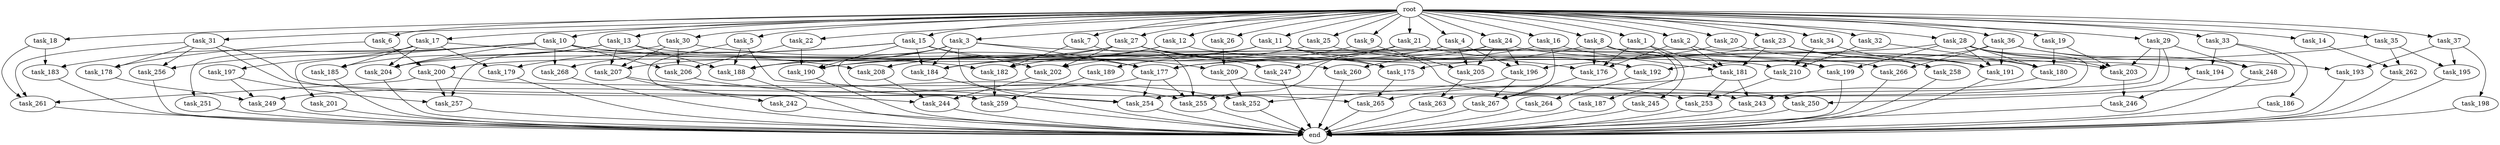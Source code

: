 digraph G {
  root [size="0.000000"];
  task_1 [size="1024.000000"];
  task_2 [size="1024.000000"];
  task_3 [size="1024.000000"];
  task_4 [size="1024.000000"];
  task_5 [size="1024.000000"];
  task_6 [size="1024.000000"];
  task_7 [size="1024.000000"];
  task_8 [size="1024.000000"];
  task_9 [size="1024.000000"];
  task_10 [size="1024.000000"];
  task_11 [size="1024.000000"];
  task_12 [size="1024.000000"];
  task_13 [size="1024.000000"];
  task_14 [size="1024.000000"];
  task_15 [size="1024.000000"];
  task_16 [size="1024.000000"];
  task_17 [size="1024.000000"];
  task_18 [size="1024.000000"];
  task_19 [size="1024.000000"];
  task_20 [size="1024.000000"];
  task_21 [size="1024.000000"];
  task_22 [size="1024.000000"];
  task_23 [size="1024.000000"];
  task_24 [size="1024.000000"];
  task_25 [size="1024.000000"];
  task_26 [size="1024.000000"];
  task_27 [size="1024.000000"];
  task_28 [size="1024.000000"];
  task_29 [size="1024.000000"];
  task_30 [size="1024.000000"];
  task_31 [size="1024.000000"];
  task_32 [size="1024.000000"];
  task_33 [size="1024.000000"];
  task_34 [size="1024.000000"];
  task_35 [size="1024.000000"];
  task_36 [size="1024.000000"];
  task_37 [size="1024.000000"];
  task_175 [size="1185410973696.000000"];
  task_176 [size="1022202216448.000000"];
  task_177 [size="2284922601472.000000"];
  task_178 [size="1005022347264.000000"];
  task_179 [size="352187318272.000000"];
  task_180 [size="1975684956160.000000"];
  task_181 [size="1297080123392.000000"];
  task_182 [size="1262720385024.000000"];
  task_183 [size="352187318272.000000"];
  task_184 [size="2241972928512.000000"];
  task_185 [size="446676598784.000000"];
  task_186 [size="77309411328.000000"];
  task_187 [size="420906795008.000000"];
  task_188 [size="2104533975040.000000"];
  task_189 [size="695784701952.000000"];
  task_190 [size="1365799600128.000000"];
  task_191 [size="1855425871872.000000"];
  task_192 [size="1417339207680.000000"];
  task_193 [size="214748364800.000000"];
  task_194 [size="936302870528.000000"];
  task_195 [size="292057776128.000000"];
  task_196 [size="1769526525952.000000"];
  task_197 [size="137438953472.000000"];
  task_198 [size="77309411328.000000"];
  task_199 [size="927712935936.000000"];
  task_200 [size="523986010112.000000"];
  task_201 [size="214748364800.000000"];
  task_202 [size="850403524608.000000"];
  task_203 [size="1632087572480.000000"];
  task_204 [size="1082331758592.000000"];
  task_205 [size="1632087572480.000000"];
  task_206 [size="944892805120.000000"];
  task_207 [size="1477468749824.000000"];
  task_208 [size="661424963584.000000"];
  task_209 [size="352187318272.000000"];
  task_210 [size="944892805120.000000"];
  task_242 [size="549755813888.000000"];
  task_243 [size="798863917056.000000"];
  task_244 [size="2104533975040.000000"];
  task_245 [size="77309411328.000000"];
  task_246 [size="1279900254208.000000"];
  task_247 [size="841813590016.000000"];
  task_248 [size="523986010112.000000"];
  task_249 [size="1649267441664.000000"];
  task_250 [size="111669149696.000000"];
  task_251 [size="137438953472.000000"];
  task_252 [size="661424963584.000000"];
  task_253 [size="798863917056.000000"];
  task_254 [size="1400159338496.000000"];
  task_255 [size="2345052143616.000000"];
  task_256 [size="910533066752.000000"];
  task_257 [size="893353197568.000000"];
  task_258 [size="730144440320.000000"];
  task_259 [size="1829656068096.000000"];
  task_260 [size="1279900254208.000000"];
  task_261 [size="867583393792.000000"];
  task_262 [size="635655159808.000000"];
  task_263 [size="386547056640.000000"];
  task_264 [size="695784701952.000000"];
  task_265 [size="1443109011456.000000"];
  task_266 [size="446676598784.000000"];
  task_267 [size="1056561954816.000000"];
  task_268 [size="429496729600.000000"];
  end [size="0.000000"];

  root -> task_1 [size="1.000000"];
  root -> task_2 [size="1.000000"];
  root -> task_3 [size="1.000000"];
  root -> task_4 [size="1.000000"];
  root -> task_5 [size="1.000000"];
  root -> task_6 [size="1.000000"];
  root -> task_7 [size="1.000000"];
  root -> task_8 [size="1.000000"];
  root -> task_9 [size="1.000000"];
  root -> task_10 [size="1.000000"];
  root -> task_11 [size="1.000000"];
  root -> task_12 [size="1.000000"];
  root -> task_13 [size="1.000000"];
  root -> task_14 [size="1.000000"];
  root -> task_15 [size="1.000000"];
  root -> task_16 [size="1.000000"];
  root -> task_17 [size="1.000000"];
  root -> task_18 [size="1.000000"];
  root -> task_19 [size="1.000000"];
  root -> task_20 [size="1.000000"];
  root -> task_21 [size="1.000000"];
  root -> task_22 [size="1.000000"];
  root -> task_23 [size="1.000000"];
  root -> task_24 [size="1.000000"];
  root -> task_25 [size="1.000000"];
  root -> task_26 [size="1.000000"];
  root -> task_27 [size="1.000000"];
  root -> task_28 [size="1.000000"];
  root -> task_29 [size="1.000000"];
  root -> task_30 [size="1.000000"];
  root -> task_31 [size="1.000000"];
  root -> task_32 [size="1.000000"];
  root -> task_33 [size="1.000000"];
  root -> task_34 [size="1.000000"];
  root -> task_35 [size="1.000000"];
  root -> task_36 [size="1.000000"];
  root -> task_37 [size="1.000000"];
  task_1 -> task_176 [size="75497472.000000"];
  task_1 -> task_181 [size="75497472.000000"];
  task_1 -> task_245 [size="75497472.000000"];
  task_2 -> task_176 [size="301989888.000000"];
  task_2 -> task_181 [size="301989888.000000"];
  task_2 -> task_199 [size="301989888.000000"];
  task_3 -> task_177 [size="838860800.000000"];
  task_3 -> task_184 [size="838860800.000000"];
  task_3 -> task_188 [size="838860800.000000"];
  task_3 -> task_191 [size="838860800.000000"];
  task_3 -> task_207 [size="838860800.000000"];
  task_3 -> task_259 [size="838860800.000000"];
  task_3 -> task_265 [size="838860800.000000"];
  task_4 -> task_189 [size="679477248.000000"];
  task_4 -> task_196 [size="679477248.000000"];
  task_4 -> task_205 [size="679477248.000000"];
  task_4 -> task_255 [size="679477248.000000"];
  task_5 -> task_188 [size="75497472.000000"];
  task_5 -> task_254 [size="75497472.000000"];
  task_5 -> task_259 [size="75497472.000000"];
  task_6 -> task_178 [size="301989888.000000"];
  task_6 -> task_200 [size="301989888.000000"];
  task_7 -> task_182 [size="536870912.000000"];
  task_7 -> task_255 [size="536870912.000000"];
  task_8 -> task_176 [size="411041792.000000"];
  task_8 -> task_177 [size="411041792.000000"];
  task_8 -> task_180 [size="411041792.000000"];
  task_8 -> task_187 [size="411041792.000000"];
  task_9 -> task_182 [size="75497472.000000"];
  task_9 -> task_205 [size="75497472.000000"];
  task_10 -> task_182 [size="209715200.000000"];
  task_10 -> task_183 [size="209715200.000000"];
  task_10 -> task_201 [size="209715200.000000"];
  task_10 -> task_204 [size="209715200.000000"];
  task_10 -> task_206 [size="209715200.000000"];
  task_10 -> task_210 [size="209715200.000000"];
  task_10 -> task_256 [size="209715200.000000"];
  task_10 -> task_268 [size="209715200.000000"];
  task_11 -> task_175 [size="209715200.000000"];
  task_11 -> task_176 [size="209715200.000000"];
  task_11 -> task_200 [size="209715200.000000"];
  task_11 -> task_208 [size="209715200.000000"];
  task_11 -> task_243 [size="209715200.000000"];
  task_12 -> task_184 [size="301989888.000000"];
  task_12 -> task_208 [size="301989888.000000"];
  task_12 -> task_266 [size="301989888.000000"];
  task_13 -> task_185 [size="301989888.000000"];
  task_13 -> task_188 [size="301989888.000000"];
  task_13 -> task_199 [size="301989888.000000"];
  task_13 -> task_204 [size="301989888.000000"];
  task_13 -> task_207 [size="301989888.000000"];
  task_14 -> task_262 [size="411041792.000000"];
  task_15 -> task_179 [size="209715200.000000"];
  task_15 -> task_184 [size="209715200.000000"];
  task_15 -> task_190 [size="209715200.000000"];
  task_15 -> task_202 [size="209715200.000000"];
  task_15 -> task_209 [size="209715200.000000"];
  task_15 -> task_268 [size="209715200.000000"];
  task_16 -> task_181 [size="209715200.000000"];
  task_16 -> task_202 [size="209715200.000000"];
  task_16 -> task_267 [size="209715200.000000"];
  task_17 -> task_179 [size="134217728.000000"];
  task_17 -> task_185 [size="134217728.000000"];
  task_17 -> task_197 [size="134217728.000000"];
  task_17 -> task_204 [size="134217728.000000"];
  task_17 -> task_208 [size="134217728.000000"];
  task_17 -> task_251 [size="134217728.000000"];
  task_18 -> task_183 [size="134217728.000000"];
  task_18 -> task_261 [size="134217728.000000"];
  task_19 -> task_180 [size="536870912.000000"];
  task_19 -> task_203 [size="536870912.000000"];
  task_20 -> task_175 [size="536870912.000000"];
  task_20 -> task_191 [size="536870912.000000"];
  task_21 -> task_182 [size="411041792.000000"];
  task_21 -> task_192 [size="411041792.000000"];
  task_21 -> task_247 [size="411041792.000000"];
  task_22 -> task_190 [size="411041792.000000"];
  task_22 -> task_206 [size="411041792.000000"];
  task_23 -> task_177 [size="679477248.000000"];
  task_23 -> task_181 [size="679477248.000000"];
  task_23 -> task_203 [size="679477248.000000"];
  task_23 -> task_258 [size="679477248.000000"];
  task_24 -> task_188 [size="838860800.000000"];
  task_24 -> task_194 [size="838860800.000000"];
  task_24 -> task_196 [size="838860800.000000"];
  task_24 -> task_205 [size="838860800.000000"];
  task_24 -> task_260 [size="838860800.000000"];
  task_25 -> task_184 [size="838860800.000000"];
  task_25 -> task_192 [size="838860800.000000"];
  task_26 -> task_209 [size="134217728.000000"];
  task_27 -> task_175 [size="411041792.000000"];
  task_27 -> task_190 [size="411041792.000000"];
  task_27 -> task_202 [size="411041792.000000"];
  task_27 -> task_204 [size="411041792.000000"];
  task_27 -> task_247 [size="411041792.000000"];
  task_27 -> task_260 [size="411041792.000000"];
  task_28 -> task_180 [size="301989888.000000"];
  task_28 -> task_190 [size="301989888.000000"];
  task_28 -> task_191 [size="301989888.000000"];
  task_28 -> task_199 [size="301989888.000000"];
  task_28 -> task_203 [size="301989888.000000"];
  task_28 -> task_248 [size="301989888.000000"];
  task_28 -> task_263 [size="301989888.000000"];
  task_29 -> task_203 [size="75497472.000000"];
  task_29 -> task_248 [size="75497472.000000"];
  task_29 -> task_254 [size="75497472.000000"];
  task_29 -> task_267 [size="75497472.000000"];
  task_30 -> task_177 [size="301989888.000000"];
  task_30 -> task_206 [size="301989888.000000"];
  task_30 -> task_207 [size="301989888.000000"];
  task_30 -> task_257 [size="301989888.000000"];
  task_31 -> task_178 [size="679477248.000000"];
  task_31 -> task_244 [size="679477248.000000"];
  task_31 -> task_254 [size="679477248.000000"];
  task_31 -> task_256 [size="679477248.000000"];
  task_31 -> task_261 [size="679477248.000000"];
  task_32 -> task_180 [size="679477248.000000"];
  task_32 -> task_210 [size="679477248.000000"];
  task_33 -> task_186 [size="75497472.000000"];
  task_33 -> task_194 [size="75497472.000000"];
  task_33 -> task_250 [size="75497472.000000"];
  task_34 -> task_210 [size="33554432.000000"];
  task_34 -> task_258 [size="33554432.000000"];
  task_35 -> task_195 [size="209715200.000000"];
  task_35 -> task_196 [size="209715200.000000"];
  task_35 -> task_262 [size="209715200.000000"];
  task_36 -> task_191 [size="134217728.000000"];
  task_36 -> task_192 [size="134217728.000000"];
  task_36 -> task_193 [size="134217728.000000"];
  task_36 -> task_248 [size="134217728.000000"];
  task_36 -> task_266 [size="134217728.000000"];
  task_37 -> task_193 [size="75497472.000000"];
  task_37 -> task_195 [size="75497472.000000"];
  task_37 -> task_198 [size="75497472.000000"];
  task_175 -> task_265 [size="33554432.000000"];
  task_176 -> task_267 [size="209715200.000000"];
  task_177 -> task_249 [size="536870912.000000"];
  task_177 -> task_254 [size="536870912.000000"];
  task_177 -> task_255 [size="536870912.000000"];
  task_178 -> task_249 [size="536870912.000000"];
  task_179 -> end [size="1.000000"];
  task_180 -> task_243 [size="33554432.000000"];
  task_181 -> task_243 [size="536870912.000000"];
  task_181 -> task_253 [size="536870912.000000"];
  task_181 -> task_265 [size="536870912.000000"];
  task_182 -> task_259 [size="838860800.000000"];
  task_183 -> end [size="1.000000"];
  task_184 -> end [size="1.000000"];
  task_185 -> end [size="1.000000"];
  task_186 -> end [size="1.000000"];
  task_187 -> end [size="1.000000"];
  task_188 -> end [size="1.000000"];
  task_189 -> task_259 [size="33554432.000000"];
  task_190 -> end [size="1.000000"];
  task_191 -> end [size="1.000000"];
  task_192 -> task_264 [size="679477248.000000"];
  task_193 -> end [size="1.000000"];
  task_194 -> task_246 [size="411041792.000000"];
  task_195 -> end [size="1.000000"];
  task_196 -> task_252 [size="536870912.000000"];
  task_196 -> task_267 [size="536870912.000000"];
  task_197 -> task_249 [size="536870912.000000"];
  task_197 -> task_257 [size="536870912.000000"];
  task_198 -> end [size="1.000000"];
  task_199 -> end [size="1.000000"];
  task_200 -> task_250 [size="33554432.000000"];
  task_200 -> task_257 [size="33554432.000000"];
  task_200 -> task_261 [size="33554432.000000"];
  task_201 -> end [size="1.000000"];
  task_202 -> task_244 [size="536870912.000000"];
  task_203 -> task_246 [size="838860800.000000"];
  task_204 -> end [size="1.000000"];
  task_205 -> task_263 [size="75497472.000000"];
  task_206 -> task_252 [size="75497472.000000"];
  task_207 -> task_242 [size="536870912.000000"];
  task_207 -> task_255 [size="536870912.000000"];
  task_208 -> task_244 [size="838860800.000000"];
  task_209 -> task_252 [size="33554432.000000"];
  task_209 -> task_253 [size="33554432.000000"];
  task_210 -> task_253 [size="209715200.000000"];
  task_242 -> end [size="1.000000"];
  task_243 -> end [size="1.000000"];
  task_244 -> end [size="1.000000"];
  task_245 -> end [size="1.000000"];
  task_246 -> end [size="1.000000"];
  task_247 -> end [size="1.000000"];
  task_248 -> end [size="1.000000"];
  task_249 -> end [size="1.000000"];
  task_250 -> end [size="1.000000"];
  task_251 -> end [size="1.000000"];
  task_252 -> end [size="1.000000"];
  task_253 -> end [size="1.000000"];
  task_254 -> end [size="1.000000"];
  task_255 -> end [size="1.000000"];
  task_256 -> end [size="1.000000"];
  task_257 -> end [size="1.000000"];
  task_258 -> end [size="1.000000"];
  task_259 -> end [size="1.000000"];
  task_260 -> end [size="1.000000"];
  task_261 -> end [size="1.000000"];
  task_262 -> end [size="1.000000"];
  task_263 -> end [size="1.000000"];
  task_264 -> end [size="1.000000"];
  task_265 -> end [size="1.000000"];
  task_266 -> end [size="1.000000"];
  task_267 -> end [size="1.000000"];
  task_268 -> end [size="1.000000"];
}

